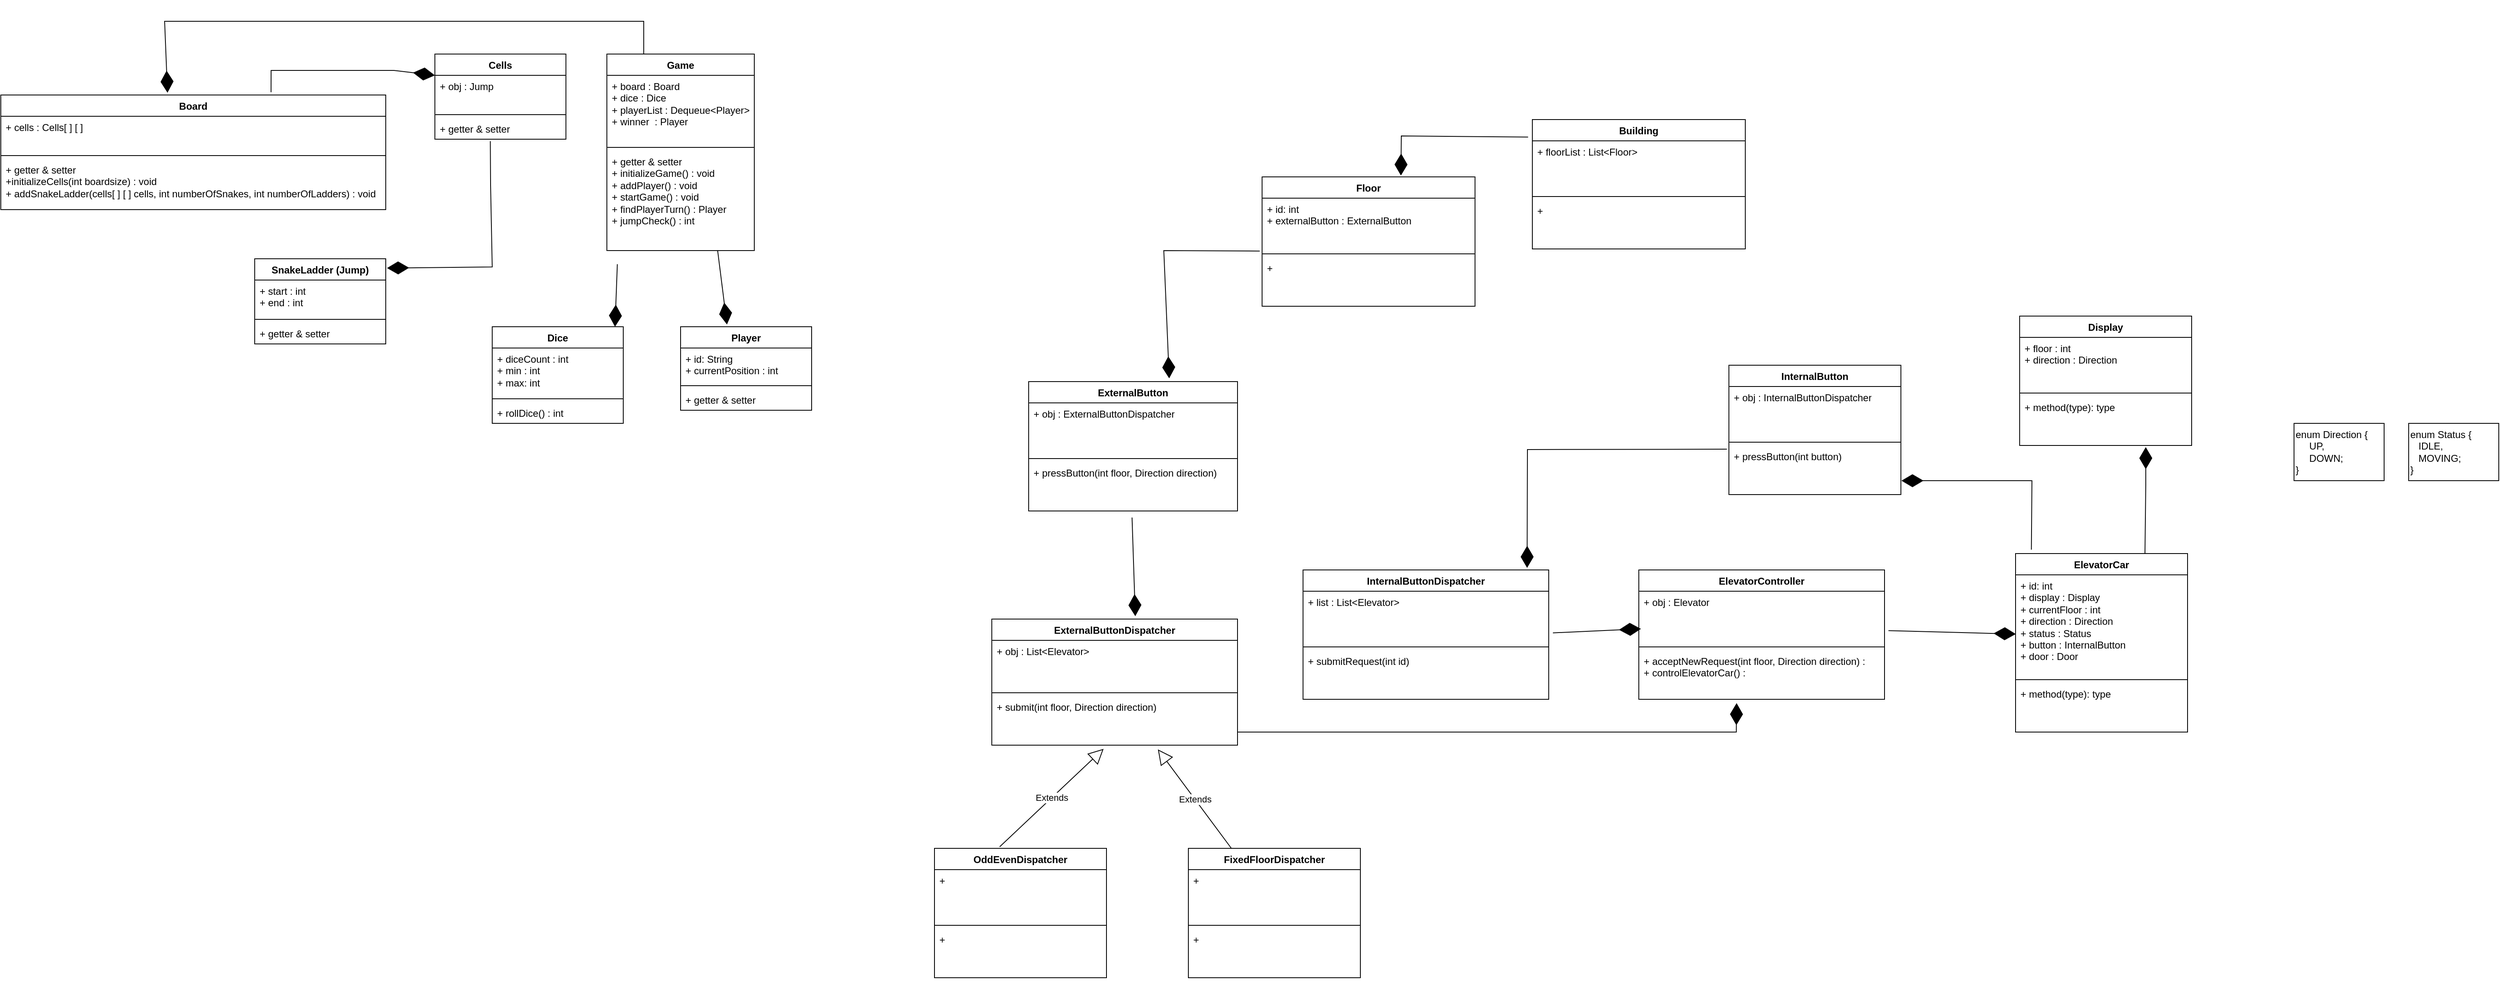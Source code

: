 <mxfile version="24.5.4" type="device">
  <diagram name="Page-1" id="S8YTOZrHcixdIfj45pyo">
    <mxGraphModel dx="3920" dy="2002" grid="1" gridSize="10" guides="1" tooltips="1" connect="1" arrows="1" fold="1" page="1" pageScale="1" pageWidth="850" pageHeight="1100" math="0" shadow="0">
      <root>
        <mxCell id="0" />
        <mxCell id="1" parent="0" />
        <mxCell id="PVSmNiR2cH8IBzTru6Gr-1" value="ElevatorCar" style="swimlane;fontStyle=1;align=center;verticalAlign=top;childLayout=stackLayout;horizontal=1;startSize=26;horizontalStack=0;resizeParent=1;resizeParentMax=0;resizeLast=0;collapsible=1;marginBottom=0;whiteSpace=wrap;html=1;" parent="1" vertex="1">
          <mxGeometry x="210" y="220" width="210" height="218" as="geometry" />
        </mxCell>
        <mxCell id="PVSmNiR2cH8IBzTru6Gr-2" value="&lt;div&gt;+ id: int&lt;/div&gt;+ display : Display&lt;div&gt;+ currentFloor : int&lt;/div&gt;&lt;div&gt;+ direction : Direction&lt;/div&gt;&lt;div&gt;+ status : Status&lt;/div&gt;&lt;div&gt;+ button : InternalButton&lt;/div&gt;&lt;div&gt;+ door : Door&lt;/div&gt;" style="text;strokeColor=none;fillColor=none;align=left;verticalAlign=top;spacingLeft=4;spacingRight=4;overflow=hidden;rotatable=0;points=[[0,0.5],[1,0.5]];portConstraint=eastwest;whiteSpace=wrap;html=1;" parent="PVSmNiR2cH8IBzTru6Gr-1" vertex="1">
          <mxGeometry y="26" width="210" height="124" as="geometry" />
        </mxCell>
        <mxCell id="PVSmNiR2cH8IBzTru6Gr-3" value="" style="line;strokeWidth=1;fillColor=none;align=left;verticalAlign=middle;spacingTop=-1;spacingLeft=3;spacingRight=3;rotatable=0;labelPosition=right;points=[];portConstraint=eastwest;strokeColor=inherit;" parent="PVSmNiR2cH8IBzTru6Gr-1" vertex="1">
          <mxGeometry y="150" width="210" height="8" as="geometry" />
        </mxCell>
        <mxCell id="PVSmNiR2cH8IBzTru6Gr-4" value="+ method(type): type" style="text;strokeColor=none;fillColor=none;align=left;verticalAlign=top;spacingLeft=4;spacingRight=4;overflow=hidden;rotatable=0;points=[[0,0.5],[1,0.5]];portConstraint=eastwest;whiteSpace=wrap;html=1;" parent="PVSmNiR2cH8IBzTru6Gr-1" vertex="1">
          <mxGeometry y="158" width="210" height="60" as="geometry" />
        </mxCell>
        <mxCell id="PVSmNiR2cH8IBzTru6Gr-5" value="Display" style="swimlane;fontStyle=1;align=center;verticalAlign=top;childLayout=stackLayout;horizontal=1;startSize=26;horizontalStack=0;resizeParent=1;resizeParentMax=0;resizeLast=0;collapsible=1;marginBottom=0;whiteSpace=wrap;html=1;" parent="1" vertex="1">
          <mxGeometry x="215" y="-70" width="210" height="158" as="geometry" />
        </mxCell>
        <mxCell id="PVSmNiR2cH8IBzTru6Gr-6" value="+ floor : int&lt;div&gt;+ direction : Direction&lt;/div&gt;" style="text;strokeColor=none;fillColor=none;align=left;verticalAlign=top;spacingLeft=4;spacingRight=4;overflow=hidden;rotatable=0;points=[[0,0.5],[1,0.5]];portConstraint=eastwest;whiteSpace=wrap;html=1;" parent="PVSmNiR2cH8IBzTru6Gr-5" vertex="1">
          <mxGeometry y="26" width="210" height="64" as="geometry" />
        </mxCell>
        <mxCell id="PVSmNiR2cH8IBzTru6Gr-7" value="" style="line;strokeWidth=1;fillColor=none;align=left;verticalAlign=middle;spacingTop=-1;spacingLeft=3;spacingRight=3;rotatable=0;labelPosition=right;points=[];portConstraint=eastwest;strokeColor=inherit;" parent="PVSmNiR2cH8IBzTru6Gr-5" vertex="1">
          <mxGeometry y="90" width="210" height="8" as="geometry" />
        </mxCell>
        <mxCell id="PVSmNiR2cH8IBzTru6Gr-8" value="+ method(type): type" style="text;strokeColor=none;fillColor=none;align=left;verticalAlign=top;spacingLeft=4;spacingRight=4;overflow=hidden;rotatable=0;points=[[0,0.5],[1,0.5]];portConstraint=eastwest;whiteSpace=wrap;html=1;" parent="PVSmNiR2cH8IBzTru6Gr-5" vertex="1">
          <mxGeometry y="98" width="210" height="60" as="geometry" />
        </mxCell>
        <mxCell id="PVSmNiR2cH8IBzTru6Gr-9" value="enum Direction {&lt;div&gt;&lt;span style=&quot;background-color: initial;&quot;&gt;&amp;nbsp; &amp;nbsp; &amp;nbsp;UP,&lt;/span&gt;&lt;/div&gt;&lt;div&gt;&lt;span style=&quot;background-color: initial;&quot;&gt;&amp;nbsp; &amp;nbsp; &amp;nbsp;DOWN;&lt;/span&gt;&lt;div&gt;}&lt;/div&gt;&lt;/div&gt;" style="html=1;whiteSpace=wrap;align=left;" parent="1" vertex="1">
          <mxGeometry x="550" y="61" width="110" height="70" as="geometry" />
        </mxCell>
        <mxCell id="PVSmNiR2cH8IBzTru6Gr-10" value="enum Status {&lt;div&gt;&amp;nbsp; &amp;nbsp;IDLE,&lt;/div&gt;&lt;div&gt;&amp;nbsp; &amp;nbsp;MOVING;&lt;/div&gt;&lt;div&gt;}&lt;/div&gt;" style="html=1;whiteSpace=wrap;align=left;" parent="1" vertex="1">
          <mxGeometry x="690" y="61" width="110" height="70" as="geometry" />
        </mxCell>
        <mxCell id="PVSmNiR2cH8IBzTru6Gr-11" value="InternalButton" style="swimlane;fontStyle=1;align=center;verticalAlign=top;childLayout=stackLayout;horizontal=1;startSize=26;horizontalStack=0;resizeParent=1;resizeParentMax=0;resizeLast=0;collapsible=1;marginBottom=0;whiteSpace=wrap;html=1;" parent="1" vertex="1">
          <mxGeometry x="-140" y="-10" width="210" height="158" as="geometry" />
        </mxCell>
        <mxCell id="PVSmNiR2cH8IBzTru6Gr-12" value="+ obj : InternalButtonDispatcher" style="text;strokeColor=none;fillColor=none;align=left;verticalAlign=top;spacingLeft=4;spacingRight=4;overflow=hidden;rotatable=0;points=[[0,0.5],[1,0.5]];portConstraint=eastwest;whiteSpace=wrap;html=1;" parent="PVSmNiR2cH8IBzTru6Gr-11" vertex="1">
          <mxGeometry y="26" width="210" height="64" as="geometry" />
        </mxCell>
        <mxCell id="PVSmNiR2cH8IBzTru6Gr-13" value="" style="line;strokeWidth=1;fillColor=none;align=left;verticalAlign=middle;spacingTop=-1;spacingLeft=3;spacingRight=3;rotatable=0;labelPosition=right;points=[];portConstraint=eastwest;strokeColor=inherit;" parent="PVSmNiR2cH8IBzTru6Gr-11" vertex="1">
          <mxGeometry y="90" width="210" height="8" as="geometry" />
        </mxCell>
        <mxCell id="PVSmNiR2cH8IBzTru6Gr-14" value="+ pressButton(int button)" style="text;strokeColor=none;fillColor=none;align=left;verticalAlign=top;spacingLeft=4;spacingRight=4;overflow=hidden;rotatable=0;points=[[0,0.5],[1,0.5]];portConstraint=eastwest;whiteSpace=wrap;html=1;" parent="PVSmNiR2cH8IBzTru6Gr-11" vertex="1">
          <mxGeometry y="98" width="210" height="60" as="geometry" />
        </mxCell>
        <mxCell id="PVSmNiR2cH8IBzTru6Gr-15" value="" style="endArrow=diamondThin;endFill=1;endSize=24;html=1;rounded=0;exitX=0.092;exitY=-0.022;exitDx=0;exitDy=0;exitPerimeter=0;entryX=1.003;entryY=0.717;entryDx=0;entryDy=0;entryPerimeter=0;" parent="1" source="PVSmNiR2cH8IBzTru6Gr-1" target="PVSmNiR2cH8IBzTru6Gr-14" edge="1">
          <mxGeometry width="160" relative="1" as="geometry">
            <mxPoint x="30" y="70" as="sourcePoint" />
            <mxPoint x="190" y="70" as="targetPoint" />
            <Array as="points">
              <mxPoint x="230" y="131" />
            </Array>
          </mxGeometry>
        </mxCell>
        <mxCell id="PVSmNiR2cH8IBzTru6Gr-16" value="" style="endArrow=diamondThin;endFill=1;endSize=24;html=1;rounded=0;exitX=0.092;exitY=-0.022;exitDx=0;exitDy=0;exitPerimeter=0;" parent="1" edge="1">
          <mxGeometry width="160" relative="1" as="geometry">
            <mxPoint x="368" y="220" as="sourcePoint" />
            <mxPoint x="369" y="90" as="targetPoint" />
            <Array as="points">
              <mxPoint x="369" y="136" />
            </Array>
          </mxGeometry>
        </mxCell>
        <mxCell id="PVSmNiR2cH8IBzTru6Gr-17" value="ElevatorController" style="swimlane;fontStyle=1;align=center;verticalAlign=top;childLayout=stackLayout;horizontal=1;startSize=26;horizontalStack=0;resizeParent=1;resizeParentMax=0;resizeLast=0;collapsible=1;marginBottom=0;whiteSpace=wrap;html=1;" parent="1" vertex="1">
          <mxGeometry x="-250" y="240" width="300" height="158" as="geometry" />
        </mxCell>
        <mxCell id="PVSmNiR2cH8IBzTru6Gr-18" value="+ obj : Elevator" style="text;strokeColor=none;fillColor=none;align=left;verticalAlign=top;spacingLeft=4;spacingRight=4;overflow=hidden;rotatable=0;points=[[0,0.5],[1,0.5]];portConstraint=eastwest;whiteSpace=wrap;html=1;" parent="PVSmNiR2cH8IBzTru6Gr-17" vertex="1">
          <mxGeometry y="26" width="300" height="64" as="geometry" />
        </mxCell>
        <mxCell id="PVSmNiR2cH8IBzTru6Gr-19" value="" style="line;strokeWidth=1;fillColor=none;align=left;verticalAlign=middle;spacingTop=-1;spacingLeft=3;spacingRight=3;rotatable=0;labelPosition=right;points=[];portConstraint=eastwest;strokeColor=inherit;" parent="PVSmNiR2cH8IBzTru6Gr-17" vertex="1">
          <mxGeometry y="90" width="300" height="8" as="geometry" />
        </mxCell>
        <mxCell id="PVSmNiR2cH8IBzTru6Gr-20" value="+ acceptNewRequest(int floor, Direction direction) :&lt;div&gt;+ controlElevatorCar() :&lt;/div&gt;" style="text;strokeColor=none;fillColor=none;align=left;verticalAlign=top;spacingLeft=4;spacingRight=4;overflow=hidden;rotatable=0;points=[[0,0.5],[1,0.5]];portConstraint=eastwest;whiteSpace=wrap;html=1;" parent="PVSmNiR2cH8IBzTru6Gr-17" vertex="1">
          <mxGeometry y="98" width="300" height="60" as="geometry" />
        </mxCell>
        <mxCell id="PVSmNiR2cH8IBzTru6Gr-21" value="" style="endArrow=diamondThin;endFill=1;endSize=24;html=1;rounded=0;exitX=1.016;exitY=0.751;exitDx=0;exitDy=0;exitPerimeter=0;entryX=0.001;entryY=0.583;entryDx=0;entryDy=0;entryPerimeter=0;" parent="1" source="PVSmNiR2cH8IBzTru6Gr-18" target="PVSmNiR2cH8IBzTru6Gr-2" edge="1">
          <mxGeometry width="160" relative="1" as="geometry">
            <mxPoint x="70" y="360" as="sourcePoint" />
            <mxPoint x="71" y="230" as="targetPoint" />
            <Array as="points" />
          </mxGeometry>
        </mxCell>
        <mxCell id="PVSmNiR2cH8IBzTru6Gr-22" value="InternalButtonDispatcher" style="swimlane;fontStyle=1;align=center;verticalAlign=top;childLayout=stackLayout;horizontal=1;startSize=26;horizontalStack=0;resizeParent=1;resizeParentMax=0;resizeLast=0;collapsible=1;marginBottom=0;whiteSpace=wrap;html=1;" parent="1" vertex="1">
          <mxGeometry x="-660" y="240" width="300" height="158" as="geometry" />
        </mxCell>
        <mxCell id="PVSmNiR2cH8IBzTru6Gr-23" value="+ list : List&amp;lt;Elevator&amp;gt;" style="text;strokeColor=none;fillColor=none;align=left;verticalAlign=top;spacingLeft=4;spacingRight=4;overflow=hidden;rotatable=0;points=[[0,0.5],[1,0.5]];portConstraint=eastwest;whiteSpace=wrap;html=1;" parent="PVSmNiR2cH8IBzTru6Gr-22" vertex="1">
          <mxGeometry y="26" width="300" height="64" as="geometry" />
        </mxCell>
        <mxCell id="PVSmNiR2cH8IBzTru6Gr-24" value="" style="line;strokeWidth=1;fillColor=none;align=left;verticalAlign=middle;spacingTop=-1;spacingLeft=3;spacingRight=3;rotatable=0;labelPosition=right;points=[];portConstraint=eastwest;strokeColor=inherit;" parent="PVSmNiR2cH8IBzTru6Gr-22" vertex="1">
          <mxGeometry y="90" width="300" height="8" as="geometry" />
        </mxCell>
        <mxCell id="PVSmNiR2cH8IBzTru6Gr-25" value="+ submitRequest(int id)" style="text;strokeColor=none;fillColor=none;align=left;verticalAlign=top;spacingLeft=4;spacingRight=4;overflow=hidden;rotatable=0;points=[[0,0.5],[1,0.5]];portConstraint=eastwest;whiteSpace=wrap;html=1;" parent="PVSmNiR2cH8IBzTru6Gr-22" vertex="1">
          <mxGeometry y="98" width="300" height="60" as="geometry" />
        </mxCell>
        <mxCell id="PVSmNiR2cH8IBzTru6Gr-26" value="ExternalButtonDispatcher" style="swimlane;fontStyle=1;align=center;verticalAlign=top;childLayout=stackLayout;horizontal=1;startSize=26;horizontalStack=0;resizeParent=1;resizeParentMax=0;resizeLast=0;collapsible=1;marginBottom=0;whiteSpace=wrap;html=1;" parent="1" vertex="1">
          <mxGeometry x="-1040" y="300" width="300" height="154" as="geometry" />
        </mxCell>
        <mxCell id="PVSmNiR2cH8IBzTru6Gr-27" value="+ obj : List&amp;lt;Elevator&amp;gt;" style="text;strokeColor=none;fillColor=none;align=left;verticalAlign=top;spacingLeft=4;spacingRight=4;overflow=hidden;rotatable=0;points=[[0,0.5],[1,0.5]];portConstraint=eastwest;whiteSpace=wrap;html=1;" parent="PVSmNiR2cH8IBzTru6Gr-26" vertex="1">
          <mxGeometry y="26" width="300" height="60" as="geometry" />
        </mxCell>
        <mxCell id="PVSmNiR2cH8IBzTru6Gr-28" value="" style="line;strokeWidth=1;fillColor=none;align=left;verticalAlign=middle;spacingTop=-1;spacingLeft=3;spacingRight=3;rotatable=0;labelPosition=right;points=[];portConstraint=eastwest;strokeColor=inherit;" parent="PVSmNiR2cH8IBzTru6Gr-26" vertex="1">
          <mxGeometry y="86" width="300" height="8" as="geometry" />
        </mxCell>
        <mxCell id="PVSmNiR2cH8IBzTru6Gr-29" value="+ submit(int floor, Direction direction)" style="text;strokeColor=none;fillColor=none;align=left;verticalAlign=top;spacingLeft=4;spacingRight=4;overflow=hidden;rotatable=0;points=[[0,0.5],[1,0.5]];portConstraint=eastwest;whiteSpace=wrap;html=1;" parent="PVSmNiR2cH8IBzTru6Gr-26" vertex="1">
          <mxGeometry y="94" width="300" height="60" as="geometry" />
        </mxCell>
        <mxCell id="PVSmNiR2cH8IBzTru6Gr-30" value="" style="endArrow=diamondThin;endFill=1;endSize=24;html=1;rounded=0;exitX=-0.012;exitY=0.076;exitDx=0;exitDy=0;exitPerimeter=0;entryX=0.912;entryY=-0.016;entryDx=0;entryDy=0;entryPerimeter=0;" parent="1" source="PVSmNiR2cH8IBzTru6Gr-14" target="PVSmNiR2cH8IBzTru6Gr-22" edge="1">
          <mxGeometry width="160" relative="1" as="geometry">
            <mxPoint x="-346" y="172" as="sourcePoint" />
            <mxPoint x="-504" y="88" as="targetPoint" />
            <Array as="points">
              <mxPoint x="-386" y="93" />
            </Array>
          </mxGeometry>
        </mxCell>
        <mxCell id="PVSmNiR2cH8IBzTru6Gr-31" value="ExternalButton" style="swimlane;fontStyle=1;align=center;verticalAlign=top;childLayout=stackLayout;horizontal=1;startSize=26;horizontalStack=0;resizeParent=1;resizeParentMax=0;resizeLast=0;collapsible=1;marginBottom=0;whiteSpace=wrap;html=1;" parent="1" vertex="1">
          <mxGeometry x="-995" y="10" width="255" height="158" as="geometry" />
        </mxCell>
        <mxCell id="PVSmNiR2cH8IBzTru6Gr-32" value="+ obj : ExternalButtonDispatcher" style="text;strokeColor=none;fillColor=none;align=left;verticalAlign=top;spacingLeft=4;spacingRight=4;overflow=hidden;rotatable=0;points=[[0,0.5],[1,0.5]];portConstraint=eastwest;whiteSpace=wrap;html=1;" parent="PVSmNiR2cH8IBzTru6Gr-31" vertex="1">
          <mxGeometry y="26" width="255" height="64" as="geometry" />
        </mxCell>
        <mxCell id="PVSmNiR2cH8IBzTru6Gr-33" value="" style="line;strokeWidth=1;fillColor=none;align=left;verticalAlign=middle;spacingTop=-1;spacingLeft=3;spacingRight=3;rotatable=0;labelPosition=right;points=[];portConstraint=eastwest;strokeColor=inherit;" parent="PVSmNiR2cH8IBzTru6Gr-31" vertex="1">
          <mxGeometry y="90" width="255" height="8" as="geometry" />
        </mxCell>
        <mxCell id="PVSmNiR2cH8IBzTru6Gr-34" value="+ pressButton(int floor, Direction direction)" style="text;strokeColor=none;fillColor=none;align=left;verticalAlign=top;spacingLeft=4;spacingRight=4;overflow=hidden;rotatable=0;points=[[0,0.5],[1,0.5]];portConstraint=eastwest;whiteSpace=wrap;html=1;" parent="PVSmNiR2cH8IBzTru6Gr-31" vertex="1">
          <mxGeometry y="98" width="255" height="60" as="geometry" />
        </mxCell>
        <mxCell id="PVSmNiR2cH8IBzTru6Gr-35" value="" style="endArrow=diamondThin;endFill=1;endSize=24;html=1;rounded=0;exitX=1.017;exitY=0.795;exitDx=0;exitDy=0;exitPerimeter=0;entryX=0.009;entryY=0.718;entryDx=0;entryDy=0;entryPerimeter=0;" parent="1" source="PVSmNiR2cH8IBzTru6Gr-23" target="PVSmNiR2cH8IBzTru6Gr-18" edge="1">
          <mxGeometry width="160" relative="1" as="geometry">
            <mxPoint x="-390" y="310" as="sourcePoint" />
            <mxPoint x="-235" y="314" as="targetPoint" />
            <Array as="points" />
          </mxGeometry>
        </mxCell>
        <mxCell id="PVSmNiR2cH8IBzTru6Gr-36" value="OddEvenDispatcher" style="swimlane;fontStyle=1;align=center;verticalAlign=top;childLayout=stackLayout;horizontal=1;startSize=26;horizontalStack=0;resizeParent=1;resizeParentMax=0;resizeLast=0;collapsible=1;marginBottom=0;whiteSpace=wrap;html=1;" parent="1" vertex="1">
          <mxGeometry x="-1110" y="580" width="210" height="158" as="geometry" />
        </mxCell>
        <mxCell id="PVSmNiR2cH8IBzTru6Gr-37" value="+" style="text;strokeColor=none;fillColor=none;align=left;verticalAlign=top;spacingLeft=4;spacingRight=4;overflow=hidden;rotatable=0;points=[[0,0.5],[1,0.5]];portConstraint=eastwest;whiteSpace=wrap;html=1;" parent="PVSmNiR2cH8IBzTru6Gr-36" vertex="1">
          <mxGeometry y="26" width="210" height="64" as="geometry" />
        </mxCell>
        <mxCell id="PVSmNiR2cH8IBzTru6Gr-38" value="" style="line;strokeWidth=1;fillColor=none;align=left;verticalAlign=middle;spacingTop=-1;spacingLeft=3;spacingRight=3;rotatable=0;labelPosition=right;points=[];portConstraint=eastwest;strokeColor=inherit;" parent="PVSmNiR2cH8IBzTru6Gr-36" vertex="1">
          <mxGeometry y="90" width="210" height="8" as="geometry" />
        </mxCell>
        <mxCell id="PVSmNiR2cH8IBzTru6Gr-39" value="+" style="text;strokeColor=none;fillColor=none;align=left;verticalAlign=top;spacingLeft=4;spacingRight=4;overflow=hidden;rotatable=0;points=[[0,0.5],[1,0.5]];portConstraint=eastwest;whiteSpace=wrap;html=1;" parent="PVSmNiR2cH8IBzTru6Gr-36" vertex="1">
          <mxGeometry y="98" width="210" height="60" as="geometry" />
        </mxCell>
        <mxCell id="PVSmNiR2cH8IBzTru6Gr-40" value="FixedFloorDispatcher" style="swimlane;fontStyle=1;align=center;verticalAlign=top;childLayout=stackLayout;horizontal=1;startSize=26;horizontalStack=0;resizeParent=1;resizeParentMax=0;resizeLast=0;collapsible=1;marginBottom=0;whiteSpace=wrap;html=1;" parent="1" vertex="1">
          <mxGeometry x="-800" y="580" width="210" height="158" as="geometry" />
        </mxCell>
        <mxCell id="PVSmNiR2cH8IBzTru6Gr-41" value="+" style="text;strokeColor=none;fillColor=none;align=left;verticalAlign=top;spacingLeft=4;spacingRight=4;overflow=hidden;rotatable=0;points=[[0,0.5],[1,0.5]];portConstraint=eastwest;whiteSpace=wrap;html=1;" parent="PVSmNiR2cH8IBzTru6Gr-40" vertex="1">
          <mxGeometry y="26" width="210" height="64" as="geometry" />
        </mxCell>
        <mxCell id="PVSmNiR2cH8IBzTru6Gr-42" value="" style="line;strokeWidth=1;fillColor=none;align=left;verticalAlign=middle;spacingTop=-1;spacingLeft=3;spacingRight=3;rotatable=0;labelPosition=right;points=[];portConstraint=eastwest;strokeColor=inherit;" parent="PVSmNiR2cH8IBzTru6Gr-40" vertex="1">
          <mxGeometry y="90" width="210" height="8" as="geometry" />
        </mxCell>
        <mxCell id="PVSmNiR2cH8IBzTru6Gr-43" value="+" style="text;strokeColor=none;fillColor=none;align=left;verticalAlign=top;spacingLeft=4;spacingRight=4;overflow=hidden;rotatable=0;points=[[0,0.5],[1,0.5]];portConstraint=eastwest;whiteSpace=wrap;html=1;" parent="PVSmNiR2cH8IBzTru6Gr-40" vertex="1">
          <mxGeometry y="98" width="210" height="60" as="geometry" />
        </mxCell>
        <mxCell id="PVSmNiR2cH8IBzTru6Gr-44" value="Extends" style="endArrow=block;endSize=16;endFill=0;html=1;rounded=0;entryX=0.676;entryY=1.086;entryDx=0;entryDy=0;entryPerimeter=0;exitX=0.25;exitY=0;exitDx=0;exitDy=0;" parent="1" source="PVSmNiR2cH8IBzTru6Gr-40" target="PVSmNiR2cH8IBzTru6Gr-29" edge="1">
          <mxGeometry width="160" relative="1" as="geometry">
            <mxPoint x="-700" y="500" as="sourcePoint" />
            <mxPoint x="-540" y="500" as="targetPoint" />
          </mxGeometry>
        </mxCell>
        <mxCell id="PVSmNiR2cH8IBzTru6Gr-45" value="Extends" style="endArrow=block;endSize=16;endFill=0;html=1;rounded=0;entryX=0.455;entryY=1.075;entryDx=0;entryDy=0;entryPerimeter=0;exitX=0.379;exitY=-0.012;exitDx=0;exitDy=0;exitPerimeter=0;" parent="1" source="PVSmNiR2cH8IBzTru6Gr-36" target="PVSmNiR2cH8IBzTru6Gr-29" edge="1">
          <mxGeometry width="160" relative="1" as="geometry">
            <mxPoint x="-1020" y="500" as="sourcePoint" />
            <mxPoint x="-920" y="394" as="targetPoint" />
          </mxGeometry>
        </mxCell>
        <mxCell id="PVSmNiR2cH8IBzTru6Gr-46" value="" style="endArrow=diamondThin;endFill=1;endSize=24;html=1;rounded=0;exitX=1.016;exitY=0.751;exitDx=0;exitDy=0;exitPerimeter=0;entryX=0.398;entryY=1.078;entryDx=0;entryDy=0;entryPerimeter=0;" parent="1" target="PVSmNiR2cH8IBzTru6Gr-20" edge="1">
          <mxGeometry width="160" relative="1" as="geometry">
            <mxPoint x="-740" y="438" as="sourcePoint" />
            <mxPoint x="-585" y="442" as="targetPoint" />
            <Array as="points">
              <mxPoint x="-131" y="438" />
            </Array>
          </mxGeometry>
        </mxCell>
        <mxCell id="PVSmNiR2cH8IBzTru6Gr-48" value="" style="endArrow=diamondThin;endFill=1;endSize=24;html=1;rounded=0;exitX=0.495;exitY=1.133;exitDx=0;exitDy=0;exitPerimeter=0;entryX=0.584;entryY=-0.023;entryDx=0;entryDy=0;entryPerimeter=0;" parent="1" source="PVSmNiR2cH8IBzTru6Gr-34" target="PVSmNiR2cH8IBzTru6Gr-26" edge="1">
          <mxGeometry width="160" relative="1" as="geometry">
            <mxPoint x="-860" y="153" as="sourcePoint" />
            <mxPoint x="-752" y="148" as="targetPoint" />
            <Array as="points" />
          </mxGeometry>
        </mxCell>
        <mxCell id="PVSmNiR2cH8IBzTru6Gr-49" value="Floor" style="swimlane;fontStyle=1;align=center;verticalAlign=top;childLayout=stackLayout;horizontal=1;startSize=26;horizontalStack=0;resizeParent=1;resizeParentMax=0;resizeLast=0;collapsible=1;marginBottom=0;whiteSpace=wrap;html=1;" parent="1" vertex="1">
          <mxGeometry x="-710" y="-240" width="260" height="158" as="geometry" />
        </mxCell>
        <mxCell id="PVSmNiR2cH8IBzTru6Gr-50" value="+ id: int&lt;div&gt;+ externalButton : ExternalButton&lt;/div&gt;" style="text;strokeColor=none;fillColor=none;align=left;verticalAlign=top;spacingLeft=4;spacingRight=4;overflow=hidden;rotatable=0;points=[[0,0.5],[1,0.5]];portConstraint=eastwest;whiteSpace=wrap;html=1;" parent="PVSmNiR2cH8IBzTru6Gr-49" vertex="1">
          <mxGeometry y="26" width="260" height="64" as="geometry" />
        </mxCell>
        <mxCell id="PVSmNiR2cH8IBzTru6Gr-51" value="" style="line;strokeWidth=1;fillColor=none;align=left;verticalAlign=middle;spacingTop=-1;spacingLeft=3;spacingRight=3;rotatable=0;labelPosition=right;points=[];portConstraint=eastwest;strokeColor=inherit;" parent="PVSmNiR2cH8IBzTru6Gr-49" vertex="1">
          <mxGeometry y="90" width="260" height="8" as="geometry" />
        </mxCell>
        <mxCell id="PVSmNiR2cH8IBzTru6Gr-52" value="+" style="text;strokeColor=none;fillColor=none;align=left;verticalAlign=top;spacingLeft=4;spacingRight=4;overflow=hidden;rotatable=0;points=[[0,0.5],[1,0.5]];portConstraint=eastwest;whiteSpace=wrap;html=1;" parent="PVSmNiR2cH8IBzTru6Gr-49" vertex="1">
          <mxGeometry y="98" width="260" height="60" as="geometry" />
        </mxCell>
        <mxCell id="PVSmNiR2cH8IBzTru6Gr-53" value="Building" style="swimlane;fontStyle=1;align=center;verticalAlign=top;childLayout=stackLayout;horizontal=1;startSize=26;horizontalStack=0;resizeParent=1;resizeParentMax=0;resizeLast=0;collapsible=1;marginBottom=0;whiteSpace=wrap;html=1;" parent="1" vertex="1">
          <mxGeometry x="-380" y="-310" width="260" height="158" as="geometry" />
        </mxCell>
        <mxCell id="PVSmNiR2cH8IBzTru6Gr-54" value="+ floorList : List&amp;lt;Floor&amp;gt;" style="text;strokeColor=none;fillColor=none;align=left;verticalAlign=top;spacingLeft=4;spacingRight=4;overflow=hidden;rotatable=0;points=[[0,0.5],[1,0.5]];portConstraint=eastwest;whiteSpace=wrap;html=1;" parent="PVSmNiR2cH8IBzTru6Gr-53" vertex="1">
          <mxGeometry y="26" width="260" height="64" as="geometry" />
        </mxCell>
        <mxCell id="PVSmNiR2cH8IBzTru6Gr-55" value="" style="line;strokeWidth=1;fillColor=none;align=left;verticalAlign=middle;spacingTop=-1;spacingLeft=3;spacingRight=3;rotatable=0;labelPosition=right;points=[];portConstraint=eastwest;strokeColor=inherit;" parent="PVSmNiR2cH8IBzTru6Gr-53" vertex="1">
          <mxGeometry y="90" width="260" height="8" as="geometry" />
        </mxCell>
        <mxCell id="PVSmNiR2cH8IBzTru6Gr-56" value="+" style="text;strokeColor=none;fillColor=none;align=left;verticalAlign=top;spacingLeft=4;spacingRight=4;overflow=hidden;rotatable=0;points=[[0,0.5],[1,0.5]];portConstraint=eastwest;whiteSpace=wrap;html=1;" parent="PVSmNiR2cH8IBzTru6Gr-53" vertex="1">
          <mxGeometry y="98" width="260" height="60" as="geometry" />
        </mxCell>
        <mxCell id="PVSmNiR2cH8IBzTru6Gr-57" value="" style="endArrow=diamondThin;endFill=1;endSize=24;html=1;rounded=0;exitX=-0.011;exitY=-0.123;exitDx=0;exitDy=0;exitPerimeter=0;entryX=0.673;entryY=-0.025;entryDx=0;entryDy=0;entryPerimeter=0;" parent="1" source="PVSmNiR2cH8IBzTru6Gr-52" target="PVSmNiR2cH8IBzTru6Gr-31" edge="1">
          <mxGeometry width="160" relative="1" as="geometry">
            <mxPoint x="-830" y="-110" as="sourcePoint" />
            <mxPoint x="-826" y="10" as="targetPoint" />
            <Array as="points">
              <mxPoint x="-830" y="-150" />
            </Array>
          </mxGeometry>
        </mxCell>
        <mxCell id="PVSmNiR2cH8IBzTru6Gr-58" value="" style="endArrow=diamondThin;endFill=1;endSize=24;html=1;rounded=0;exitX=-0.02;exitY=-0.072;exitDx=0;exitDy=0;exitPerimeter=0;entryX=0.652;entryY=-0.01;entryDx=0;entryDy=0;entryPerimeter=0;" parent="1" source="PVSmNiR2cH8IBzTru6Gr-54" target="PVSmNiR2cH8IBzTru6Gr-49" edge="1">
          <mxGeometry width="160" relative="1" as="geometry">
            <mxPoint x="-413" y="-309" as="sourcePoint" />
            <mxPoint x="-523" y="-154" as="targetPoint" />
            <Array as="points">
              <mxPoint x="-540" y="-290" />
            </Array>
          </mxGeometry>
        </mxCell>
        <mxCell id="3uMHHNt8hnUZlt7DlcRY-1" value="Player" style="swimlane;fontStyle=1;align=center;verticalAlign=top;childLayout=stackLayout;horizontal=1;startSize=26;horizontalStack=0;resizeParent=1;resizeParentMax=0;resizeLast=0;collapsible=1;marginBottom=0;whiteSpace=wrap;html=1;" vertex="1" parent="1">
          <mxGeometry x="-1420" y="-57" width="160" height="102" as="geometry" />
        </mxCell>
        <mxCell id="3uMHHNt8hnUZlt7DlcRY-2" value="+ id: String&lt;div&gt;+ currentPosition : int&lt;/div&gt;" style="text;strokeColor=none;fillColor=none;align=left;verticalAlign=top;spacingLeft=4;spacingRight=4;overflow=hidden;rotatable=0;points=[[0,0.5],[1,0.5]];portConstraint=eastwest;whiteSpace=wrap;html=1;" vertex="1" parent="3uMHHNt8hnUZlt7DlcRY-1">
          <mxGeometry y="26" width="160" height="42" as="geometry" />
        </mxCell>
        <mxCell id="3uMHHNt8hnUZlt7DlcRY-3" value="" style="line;strokeWidth=1;fillColor=none;align=left;verticalAlign=middle;spacingTop=-1;spacingLeft=3;spacingRight=3;rotatable=0;labelPosition=right;points=[];portConstraint=eastwest;strokeColor=inherit;" vertex="1" parent="3uMHHNt8hnUZlt7DlcRY-1">
          <mxGeometry y="68" width="160" height="8" as="geometry" />
        </mxCell>
        <mxCell id="3uMHHNt8hnUZlt7DlcRY-4" value="+ getter &amp;amp; setter" style="text;strokeColor=none;fillColor=none;align=left;verticalAlign=top;spacingLeft=4;spacingRight=4;overflow=hidden;rotatable=0;points=[[0,0.5],[1,0.5]];portConstraint=eastwest;whiteSpace=wrap;html=1;" vertex="1" parent="3uMHHNt8hnUZlt7DlcRY-1">
          <mxGeometry y="76" width="160" height="26" as="geometry" />
        </mxCell>
        <mxCell id="3uMHHNt8hnUZlt7DlcRY-5" value="Dice" style="swimlane;fontStyle=1;align=center;verticalAlign=top;childLayout=stackLayout;horizontal=1;startSize=26;horizontalStack=0;resizeParent=1;resizeParentMax=0;resizeLast=0;collapsible=1;marginBottom=0;whiteSpace=wrap;html=1;" vertex="1" parent="1">
          <mxGeometry x="-1650" y="-57" width="160" height="118" as="geometry" />
        </mxCell>
        <mxCell id="3uMHHNt8hnUZlt7DlcRY-6" value="+ diceCount : int&lt;div&gt;+ min : int&lt;/div&gt;&lt;div&gt;+ max: int&lt;/div&gt;" style="text;strokeColor=none;fillColor=none;align=left;verticalAlign=top;spacingLeft=4;spacingRight=4;overflow=hidden;rotatable=0;points=[[0,0.5],[1,0.5]];portConstraint=eastwest;whiteSpace=wrap;html=1;" vertex="1" parent="3uMHHNt8hnUZlt7DlcRY-5">
          <mxGeometry y="26" width="160" height="58" as="geometry" />
        </mxCell>
        <mxCell id="3uMHHNt8hnUZlt7DlcRY-7" value="" style="line;strokeWidth=1;fillColor=none;align=left;verticalAlign=middle;spacingTop=-1;spacingLeft=3;spacingRight=3;rotatable=0;labelPosition=right;points=[];portConstraint=eastwest;strokeColor=inherit;" vertex="1" parent="3uMHHNt8hnUZlt7DlcRY-5">
          <mxGeometry y="84" width="160" height="8" as="geometry" />
        </mxCell>
        <mxCell id="3uMHHNt8hnUZlt7DlcRY-8" value="+ rollDice() : int" style="text;strokeColor=none;fillColor=none;align=left;verticalAlign=top;spacingLeft=4;spacingRight=4;overflow=hidden;rotatable=0;points=[[0,0.5],[1,0.5]];portConstraint=eastwest;whiteSpace=wrap;html=1;" vertex="1" parent="3uMHHNt8hnUZlt7DlcRY-5">
          <mxGeometry y="92" width="160" height="26" as="geometry" />
        </mxCell>
        <mxCell id="3uMHHNt8hnUZlt7DlcRY-13" value="SnakeLadder (Jump)" style="swimlane;fontStyle=1;align=center;verticalAlign=top;childLayout=stackLayout;horizontal=1;startSize=26;horizontalStack=0;resizeParent=1;resizeParentMax=0;resizeLast=0;collapsible=1;marginBottom=0;whiteSpace=wrap;html=1;" vertex="1" parent="1">
          <mxGeometry x="-1940" y="-140" width="160" height="104" as="geometry" />
        </mxCell>
        <mxCell id="3uMHHNt8hnUZlt7DlcRY-14" value="+ start : int&lt;div&gt;+ end : int&lt;/div&gt;" style="text;strokeColor=none;fillColor=none;align=left;verticalAlign=top;spacingLeft=4;spacingRight=4;overflow=hidden;rotatable=0;points=[[0,0.5],[1,0.5]];portConstraint=eastwest;whiteSpace=wrap;html=1;" vertex="1" parent="3uMHHNt8hnUZlt7DlcRY-13">
          <mxGeometry y="26" width="160" height="44" as="geometry" />
        </mxCell>
        <mxCell id="3uMHHNt8hnUZlt7DlcRY-15" value="" style="line;strokeWidth=1;fillColor=none;align=left;verticalAlign=middle;spacingTop=-1;spacingLeft=3;spacingRight=3;rotatable=0;labelPosition=right;points=[];portConstraint=eastwest;strokeColor=inherit;" vertex="1" parent="3uMHHNt8hnUZlt7DlcRY-13">
          <mxGeometry y="70" width="160" height="8" as="geometry" />
        </mxCell>
        <mxCell id="3uMHHNt8hnUZlt7DlcRY-16" value="+ getter &amp;amp; setter" style="text;strokeColor=none;fillColor=none;align=left;verticalAlign=top;spacingLeft=4;spacingRight=4;overflow=hidden;rotatable=0;points=[[0,0.5],[1,0.5]];portConstraint=eastwest;whiteSpace=wrap;html=1;" vertex="1" parent="3uMHHNt8hnUZlt7DlcRY-13">
          <mxGeometry y="78" width="160" height="26" as="geometry" />
        </mxCell>
        <mxCell id="3uMHHNt8hnUZlt7DlcRY-17" value="Board" style="swimlane;fontStyle=1;align=center;verticalAlign=top;childLayout=stackLayout;horizontal=1;startSize=26;horizontalStack=0;resizeParent=1;resizeParentMax=0;resizeLast=0;collapsible=1;marginBottom=0;whiteSpace=wrap;html=1;" vertex="1" parent="1">
          <mxGeometry x="-2250" y="-340" width="470" height="140" as="geometry" />
        </mxCell>
        <mxCell id="3uMHHNt8hnUZlt7DlcRY-18" value="+ cells : Cells[ ] [ ]&lt;div&gt;&lt;br&gt;&lt;/div&gt;" style="text;strokeColor=none;fillColor=none;align=left;verticalAlign=top;spacingLeft=4;spacingRight=4;overflow=hidden;rotatable=0;points=[[0,0.5],[1,0.5]];portConstraint=eastwest;whiteSpace=wrap;html=1;" vertex="1" parent="3uMHHNt8hnUZlt7DlcRY-17">
          <mxGeometry y="26" width="470" height="44" as="geometry" />
        </mxCell>
        <mxCell id="3uMHHNt8hnUZlt7DlcRY-19" value="" style="line;strokeWidth=1;fillColor=none;align=left;verticalAlign=middle;spacingTop=-1;spacingLeft=3;spacingRight=3;rotatable=0;labelPosition=right;points=[];portConstraint=eastwest;strokeColor=inherit;" vertex="1" parent="3uMHHNt8hnUZlt7DlcRY-17">
          <mxGeometry y="70" width="470" height="8" as="geometry" />
        </mxCell>
        <mxCell id="3uMHHNt8hnUZlt7DlcRY-20" value="+ getter &amp;amp; setter&lt;div&gt;+initializeCells(int boardsize) : void&lt;/div&gt;&lt;div&gt;+ addSnakeLadder(cells[ ] [ ] cells, int numberOfSnakes, int numberOfLadders) : void&lt;/div&gt;" style="text;strokeColor=none;fillColor=none;align=left;verticalAlign=top;spacingLeft=4;spacingRight=4;overflow=hidden;rotatable=0;points=[[0,0.5],[1,0.5]];portConstraint=eastwest;whiteSpace=wrap;html=1;" vertex="1" parent="3uMHHNt8hnUZlt7DlcRY-17">
          <mxGeometry y="78" width="470" height="62" as="geometry" />
        </mxCell>
        <mxCell id="3uMHHNt8hnUZlt7DlcRY-21" value="Cells" style="swimlane;fontStyle=1;align=center;verticalAlign=top;childLayout=stackLayout;horizontal=1;startSize=26;horizontalStack=0;resizeParent=1;resizeParentMax=0;resizeLast=0;collapsible=1;marginBottom=0;whiteSpace=wrap;html=1;" vertex="1" parent="1">
          <mxGeometry x="-1720" y="-390" width="160" height="104" as="geometry" />
        </mxCell>
        <mxCell id="3uMHHNt8hnUZlt7DlcRY-22" value="+ obj : Jump" style="text;strokeColor=none;fillColor=none;align=left;verticalAlign=top;spacingLeft=4;spacingRight=4;overflow=hidden;rotatable=0;points=[[0,0.5],[1,0.5]];portConstraint=eastwest;whiteSpace=wrap;html=1;" vertex="1" parent="3uMHHNt8hnUZlt7DlcRY-21">
          <mxGeometry y="26" width="160" height="44" as="geometry" />
        </mxCell>
        <mxCell id="3uMHHNt8hnUZlt7DlcRY-23" value="" style="line;strokeWidth=1;fillColor=none;align=left;verticalAlign=middle;spacingTop=-1;spacingLeft=3;spacingRight=3;rotatable=0;labelPosition=right;points=[];portConstraint=eastwest;strokeColor=inherit;" vertex="1" parent="3uMHHNt8hnUZlt7DlcRY-21">
          <mxGeometry y="70" width="160" height="8" as="geometry" />
        </mxCell>
        <mxCell id="3uMHHNt8hnUZlt7DlcRY-24" value="+ getter &amp;amp; setter" style="text;strokeColor=none;fillColor=none;align=left;verticalAlign=top;spacingLeft=4;spacingRight=4;overflow=hidden;rotatable=0;points=[[0,0.5],[1,0.5]];portConstraint=eastwest;whiteSpace=wrap;html=1;" vertex="1" parent="3uMHHNt8hnUZlt7DlcRY-21">
          <mxGeometry y="78" width="160" height="26" as="geometry" />
        </mxCell>
        <mxCell id="3uMHHNt8hnUZlt7DlcRY-25" value="" style="endArrow=diamondThin;endFill=1;endSize=24;html=1;rounded=0;exitX=0.702;exitY=-0.024;exitDx=0;exitDy=0;exitPerimeter=0;entryX=0;entryY=0.25;entryDx=0;entryDy=0;" edge="1" parent="1" source="3uMHHNt8hnUZlt7DlcRY-17" target="3uMHHNt8hnUZlt7DlcRY-21">
          <mxGeometry width="160" relative="1" as="geometry">
            <mxPoint x="-1880" y="-360" as="sourcePoint" />
            <mxPoint x="-1720" y="-360" as="targetPoint" />
            <Array as="points">
              <mxPoint x="-1920" y="-370" />
              <mxPoint x="-1810" y="-370" />
              <mxPoint x="-1770" y="-370" />
            </Array>
          </mxGeometry>
        </mxCell>
        <mxCell id="3uMHHNt8hnUZlt7DlcRY-26" value="Game" style="swimlane;fontStyle=1;align=center;verticalAlign=top;childLayout=stackLayout;horizontal=1;startSize=26;horizontalStack=0;resizeParent=1;resizeParentMax=0;resizeLast=0;collapsible=1;marginBottom=0;whiteSpace=wrap;html=1;" vertex="1" parent="1">
          <mxGeometry x="-1510" y="-390" width="180" height="240" as="geometry" />
        </mxCell>
        <mxCell id="3uMHHNt8hnUZlt7DlcRY-27" value="+ board : Board&lt;div&gt;+ dice : Dice&lt;/div&gt;&lt;div&gt;+ playerList : Dequeue&amp;lt;Player&amp;gt;&lt;/div&gt;&lt;div&gt;+ winner&amp;nbsp; : Player&lt;/div&gt;" style="text;strokeColor=none;fillColor=none;align=left;verticalAlign=top;spacingLeft=4;spacingRight=4;overflow=hidden;rotatable=0;points=[[0,0.5],[1,0.5]];portConstraint=eastwest;whiteSpace=wrap;html=1;" vertex="1" parent="3uMHHNt8hnUZlt7DlcRY-26">
          <mxGeometry y="26" width="180" height="84" as="geometry" />
        </mxCell>
        <mxCell id="3uMHHNt8hnUZlt7DlcRY-28" value="" style="line;strokeWidth=1;fillColor=none;align=left;verticalAlign=middle;spacingTop=-1;spacingLeft=3;spacingRight=3;rotatable=0;labelPosition=right;points=[];portConstraint=eastwest;strokeColor=inherit;" vertex="1" parent="3uMHHNt8hnUZlt7DlcRY-26">
          <mxGeometry y="110" width="180" height="8" as="geometry" />
        </mxCell>
        <mxCell id="3uMHHNt8hnUZlt7DlcRY-29" value="+ getter &amp;amp; setter&lt;div&gt;+ initializeGame() : void&lt;/div&gt;&lt;div&gt;+ addPlayer() : void&lt;/div&gt;&lt;div&gt;+ startGame() : void&lt;/div&gt;&lt;div&gt;+ findPlayerTurn() : Player&lt;/div&gt;&lt;div&gt;+ jumpCheck() : int&lt;/div&gt;" style="text;strokeColor=none;fillColor=none;align=left;verticalAlign=top;spacingLeft=4;spacingRight=4;overflow=hidden;rotatable=0;points=[[0,0.5],[1,0.5]];portConstraint=eastwest;whiteSpace=wrap;html=1;" vertex="1" parent="3uMHHNt8hnUZlt7DlcRY-26">
          <mxGeometry y="118" width="180" height="122" as="geometry" />
        </mxCell>
        <mxCell id="3uMHHNt8hnUZlt7DlcRY-34" value="" style="endArrow=diamondThin;endFill=1;endSize=24;html=1;rounded=0;exitX=0.423;exitY=1.092;exitDx=0;exitDy=0;exitPerimeter=0;entryX=1.01;entryY=0.109;entryDx=0;entryDy=0;entryPerimeter=0;" edge="1" parent="1" source="3uMHHNt8hnUZlt7DlcRY-24" target="3uMHHNt8hnUZlt7DlcRY-13">
          <mxGeometry width="160" relative="1" as="geometry">
            <mxPoint x="-1770" y="-230" as="sourcePoint" />
            <mxPoint x="-1610" y="-230" as="targetPoint" />
            <Array as="points">
              <mxPoint x="-1652" y="-230" />
              <mxPoint x="-1650" y="-130" />
            </Array>
          </mxGeometry>
        </mxCell>
        <mxCell id="3uMHHNt8hnUZlt7DlcRY-35" value="" style="endArrow=diamondThin;endFill=1;endSize=24;html=1;rounded=0;exitX=0.25;exitY=0;exitDx=0;exitDy=0;entryX=0.433;entryY=-0.02;entryDx=0;entryDy=0;entryPerimeter=0;" edge="1" parent="1" source="3uMHHNt8hnUZlt7DlcRY-26" target="3uMHHNt8hnUZlt7DlcRY-17">
          <mxGeometry width="160" relative="1" as="geometry">
            <mxPoint x="-1642" y="-274" as="sourcePoint" />
            <mxPoint x="-1798" y="-131" as="targetPoint" />
            <Array as="points">
              <mxPoint x="-1465" y="-430" />
              <mxPoint x="-1640" y="-430" />
              <mxPoint x="-1720" y="-430" />
              <mxPoint x="-2050" y="-430" />
            </Array>
          </mxGeometry>
        </mxCell>
        <mxCell id="3uMHHNt8hnUZlt7DlcRY-37" value="" style="endArrow=diamondThin;endFill=1;endSize=24;html=1;rounded=0;entryX=0.937;entryY=0;entryDx=0;entryDy=0;entryPerimeter=0;exitX=0.071;exitY=1.136;exitDx=0;exitDy=0;exitPerimeter=0;" edge="1" parent="1" source="3uMHHNt8hnUZlt7DlcRY-29" target="3uMHHNt8hnUZlt7DlcRY-5">
          <mxGeometry width="160" relative="1" as="geometry">
            <mxPoint x="-1510" y="-245" as="sourcePoint" />
            <mxPoint x="-1440" y="-170" as="targetPoint" />
          </mxGeometry>
        </mxCell>
        <mxCell id="3uMHHNt8hnUZlt7DlcRY-38" value="" style="endArrow=diamondThin;endFill=1;endSize=24;html=1;rounded=0;entryX=0.354;entryY=-0.027;entryDx=0;entryDy=0;entryPerimeter=0;exitX=0.751;exitY=0.996;exitDx=0;exitDy=0;exitPerimeter=0;" edge="1" parent="1" source="3uMHHNt8hnUZlt7DlcRY-29" target="3uMHHNt8hnUZlt7DlcRY-1">
          <mxGeometry width="160" relative="1" as="geometry">
            <mxPoint x="-1380" y="-246" as="sourcePoint" />
            <mxPoint x="-1390" y="-141" as="targetPoint" />
          </mxGeometry>
        </mxCell>
      </root>
    </mxGraphModel>
  </diagram>
</mxfile>
